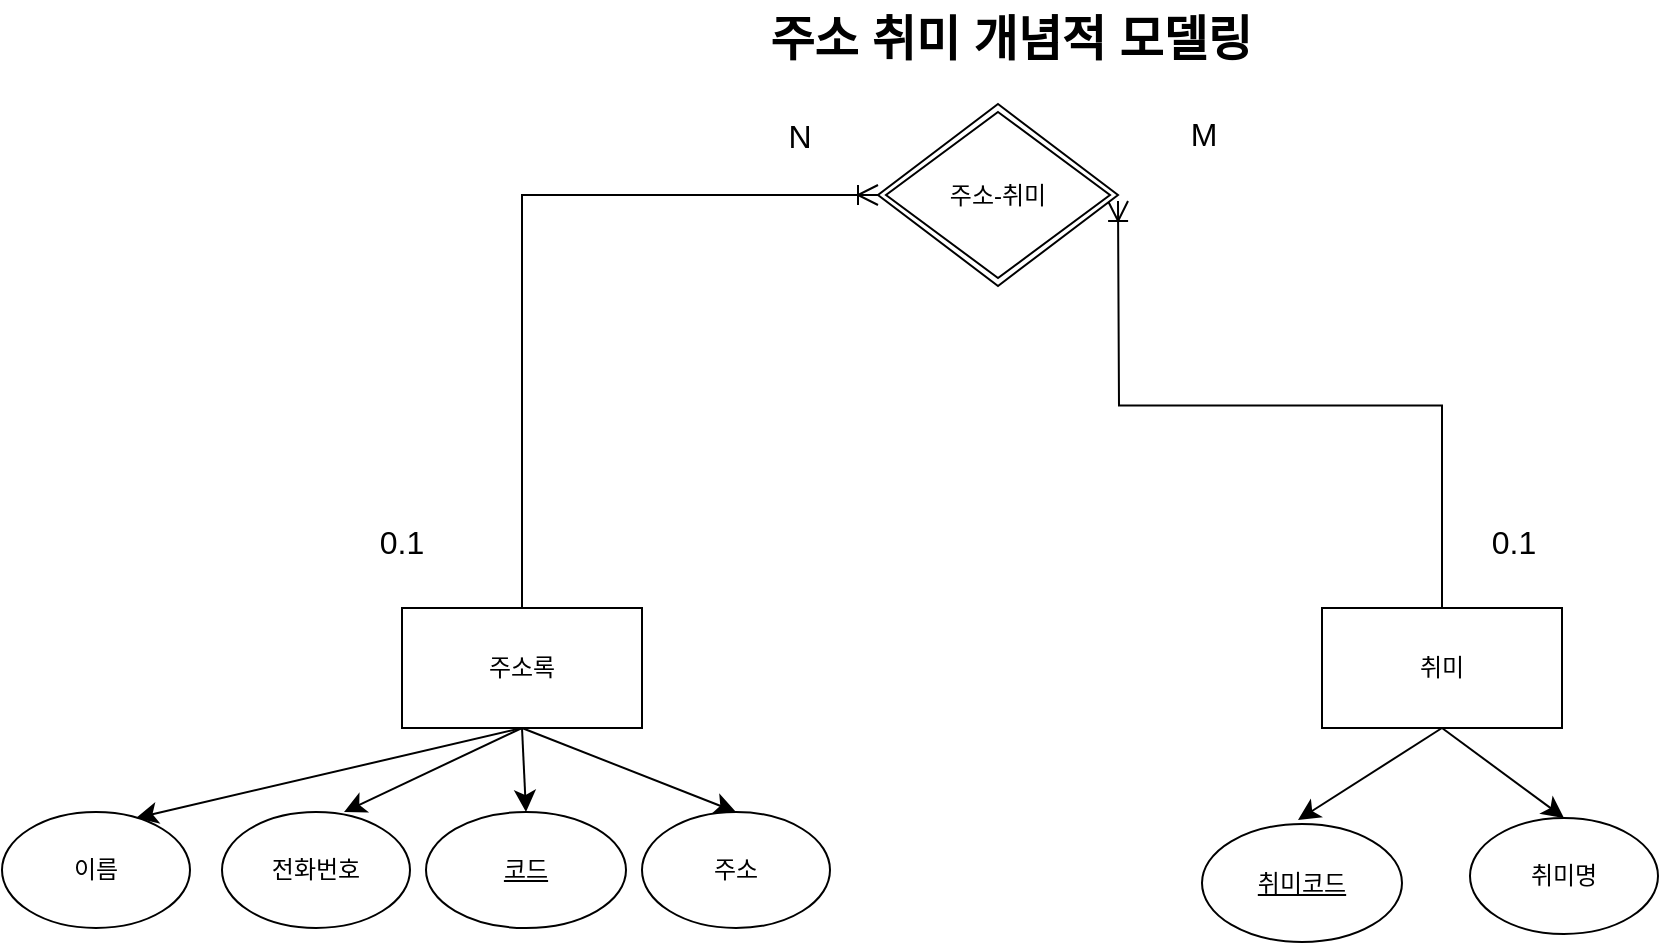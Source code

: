 <mxfile version="24.0.6" type="device">
  <diagram name="페이지-1" id="iSzOImStAVeoomb6XABI">
    <mxGraphModel dx="2474" dy="1188" grid="0" gridSize="10" guides="1" tooltips="1" connect="1" arrows="1" fold="1" page="0" pageScale="1" pageWidth="827" pageHeight="1169" math="0" shadow="0">
      <root>
        <mxCell id="0" />
        <mxCell id="1" parent="0" />
        <mxCell id="zDlOLTbxtIRxiB69UzaA-22" style="edgeStyle=none;curved=1;rounded=0;orthogonalLoop=1;jettySize=auto;html=1;exitX=0.5;exitY=1;exitDx=0;exitDy=0;entryX=0.5;entryY=0;entryDx=0;entryDy=0;fontSize=12;startSize=8;endSize=8;" edge="1" parent="1" source="zDlOLTbxtIRxiB69UzaA-1" target="zDlOLTbxtIRxiB69UzaA-4">
          <mxGeometry relative="1" as="geometry" />
        </mxCell>
        <mxCell id="zDlOLTbxtIRxiB69UzaA-1" value="취미" style="rounded=0;whiteSpace=wrap;html=1;" vertex="1" parent="1">
          <mxGeometry x="205" y="73" width="120" height="60" as="geometry" />
        </mxCell>
        <mxCell id="zDlOLTbxtIRxiB69UzaA-17" style="edgeStyle=none;curved=1;rounded=0;orthogonalLoop=1;jettySize=auto;html=1;exitX=0.5;exitY=1;exitDx=0;exitDy=0;entryX=0.5;entryY=0;entryDx=0;entryDy=0;fontSize=12;startSize=8;endSize=8;" edge="1" parent="1" source="zDlOLTbxtIRxiB69UzaA-2" target="zDlOLTbxtIRxiB69UzaA-9">
          <mxGeometry relative="1" as="geometry" />
        </mxCell>
        <mxCell id="zDlOLTbxtIRxiB69UzaA-19" style="edgeStyle=none;curved=1;rounded=0;orthogonalLoop=1;jettySize=auto;html=1;exitX=0.5;exitY=1;exitDx=0;exitDy=0;fontSize=12;startSize=8;endSize=8;entryX=0.5;entryY=0;entryDx=0;entryDy=0;" edge="1" parent="1" source="zDlOLTbxtIRxiB69UzaA-2" target="zDlOLTbxtIRxiB69UzaA-26">
          <mxGeometry relative="1" as="geometry">
            <mxPoint x="-504" y="220" as="targetPoint" />
          </mxGeometry>
        </mxCell>
        <mxCell id="zDlOLTbxtIRxiB69UzaA-2" value="주소록" style="rounded=0;whiteSpace=wrap;html=1;" vertex="1" parent="1">
          <mxGeometry x="-255" y="73" width="120" height="60" as="geometry" />
        </mxCell>
        <mxCell id="zDlOLTbxtIRxiB69UzaA-4" value="취미명" style="ellipse;whiteSpace=wrap;html=1;" vertex="1" parent="1">
          <mxGeometry x="279" y="178" width="94" height="58" as="geometry" />
        </mxCell>
        <mxCell id="zDlOLTbxtIRxiB69UzaA-8" value="이름" style="ellipse;whiteSpace=wrap;html=1;" vertex="1" parent="1">
          <mxGeometry x="-455" y="175" width="94" height="58" as="geometry" />
        </mxCell>
        <mxCell id="zDlOLTbxtIRxiB69UzaA-9" value="주소" style="ellipse;whiteSpace=wrap;html=1;" vertex="1" parent="1">
          <mxGeometry x="-135" y="175" width="94" height="58" as="geometry" />
        </mxCell>
        <mxCell id="zDlOLTbxtIRxiB69UzaA-11" value="전화번호" style="ellipse;whiteSpace=wrap;html=1;" vertex="1" parent="1">
          <mxGeometry x="-345" y="175" width="94" height="58" as="geometry" />
        </mxCell>
        <mxCell id="zDlOLTbxtIRxiB69UzaA-20" style="edgeStyle=none;curved=1;rounded=0;orthogonalLoop=1;jettySize=auto;html=1;exitX=0.5;exitY=1;exitDx=0;exitDy=0;entryX=0.649;entryY=0;entryDx=0;entryDy=0;entryPerimeter=0;fontSize=12;startSize=8;endSize=8;" edge="1" parent="1" source="zDlOLTbxtIRxiB69UzaA-2" target="zDlOLTbxtIRxiB69UzaA-11">
          <mxGeometry relative="1" as="geometry" />
        </mxCell>
        <mxCell id="zDlOLTbxtIRxiB69UzaA-21" style="edgeStyle=none;curved=1;rounded=0;orthogonalLoop=1;jettySize=auto;html=1;exitX=0.5;exitY=1;exitDx=0;exitDy=0;entryX=0.713;entryY=0.052;entryDx=0;entryDy=0;entryPerimeter=0;fontSize=12;startSize=8;endSize=8;" edge="1" parent="1" source="zDlOLTbxtIRxiB69UzaA-2" target="zDlOLTbxtIRxiB69UzaA-8">
          <mxGeometry relative="1" as="geometry" />
        </mxCell>
        <mxCell id="zDlOLTbxtIRxiB69UzaA-24" style="edgeStyle=none;curved=1;rounded=0;orthogonalLoop=1;jettySize=auto;html=1;exitX=0.5;exitY=1;exitDx=0;exitDy=0;fontSize=12;startSize=8;endSize=8;" edge="1" parent="1" source="zDlOLTbxtIRxiB69UzaA-1">
          <mxGeometry relative="1" as="geometry">
            <mxPoint x="193" y="179" as="targetPoint" />
          </mxGeometry>
        </mxCell>
        <mxCell id="zDlOLTbxtIRxiB69UzaA-25" value="" style="edgeStyle=orthogonalEdgeStyle;fontSize=12;html=1;endArrow=ERoneToMany;rounded=0;startSize=8;endSize=8;exitX=0.5;exitY=0;exitDx=0;exitDy=0;entryX=0;entryY=0.5;entryDx=0;entryDy=0;" edge="1" parent="1" source="zDlOLTbxtIRxiB69UzaA-2" target="zDlOLTbxtIRxiB69UzaA-30">
          <mxGeometry width="100" height="100" relative="1" as="geometry">
            <mxPoint x="-204" y="65" as="sourcePoint" />
            <mxPoint x="10" y="-118" as="targetPoint" />
          </mxGeometry>
        </mxCell>
        <mxCell id="zDlOLTbxtIRxiB69UzaA-26" value="코드" style="ellipse;whiteSpace=wrap;html=1;align=center;fontStyle=4;" vertex="1" parent="1">
          <mxGeometry x="-243" y="175" width="100" height="58" as="geometry" />
        </mxCell>
        <mxCell id="zDlOLTbxtIRxiB69UzaA-27" value="취미코드" style="ellipse;whiteSpace=wrap;html=1;align=center;fontStyle=4;" vertex="1" parent="1">
          <mxGeometry x="145" y="181" width="100" height="59" as="geometry" />
        </mxCell>
        <mxCell id="zDlOLTbxtIRxiB69UzaA-29" value="" style="fontSize=12;html=1;endArrow=ERoneToMany;rounded=0;startSize=8;endSize=8;entryX=1;entryY=0.5;entryDx=0;entryDy=0;exitX=0.5;exitY=0;exitDx=0;exitDy=0;edgeStyle=orthogonalEdgeStyle;" edge="1" parent="1" source="zDlOLTbxtIRxiB69UzaA-1">
          <mxGeometry width="100" height="100" relative="1" as="geometry">
            <mxPoint x="359" y="67" as="sourcePoint" />
            <mxPoint x="103" y="-130.5" as="targetPoint" />
          </mxGeometry>
        </mxCell>
        <mxCell id="zDlOLTbxtIRxiB69UzaA-30" value="주소-취미" style="shape=rhombus;double=1;perimeter=rhombusPerimeter;whiteSpace=wrap;html=1;align=center;" vertex="1" parent="1">
          <mxGeometry x="-17" y="-179" width="120" height="91" as="geometry" />
        </mxCell>
        <mxCell id="zDlOLTbxtIRxiB69UzaA-32" value="주소 취미 개념적 모델링" style="text;strokeColor=none;fillColor=none;html=1;fontSize=24;fontStyle=1;verticalAlign=middle;align=center;" vertex="1" parent="1">
          <mxGeometry x="-86" y="-231" width="269" height="40" as="geometry" />
        </mxCell>
        <mxCell id="zDlOLTbxtIRxiB69UzaA-48" value="N" style="text;html=1;align=center;verticalAlign=middle;whiteSpace=wrap;rounded=0;fontSize=16;" vertex="1" parent="1">
          <mxGeometry x="-86" y="-178.5" width="60" height="30" as="geometry" />
        </mxCell>
        <mxCell id="zDlOLTbxtIRxiB69UzaA-49" value="M" style="text;html=1;align=center;verticalAlign=middle;whiteSpace=wrap;rounded=0;fontSize=16;" vertex="1" parent="1">
          <mxGeometry x="116" y="-179" width="60" height="30" as="geometry" />
        </mxCell>
        <mxCell id="zDlOLTbxtIRxiB69UzaA-50" value="0.1" style="text;html=1;align=center;verticalAlign=middle;whiteSpace=wrap;rounded=0;fontSize=16;" vertex="1" parent="1">
          <mxGeometry x="271" y="25" width="60" height="30" as="geometry" />
        </mxCell>
        <mxCell id="zDlOLTbxtIRxiB69UzaA-51" value="0.1" style="text;html=1;align=center;verticalAlign=middle;whiteSpace=wrap;rounded=0;fontSize=16;" vertex="1" parent="1">
          <mxGeometry x="-285" y="25" width="60" height="30" as="geometry" />
        </mxCell>
      </root>
    </mxGraphModel>
  </diagram>
</mxfile>
